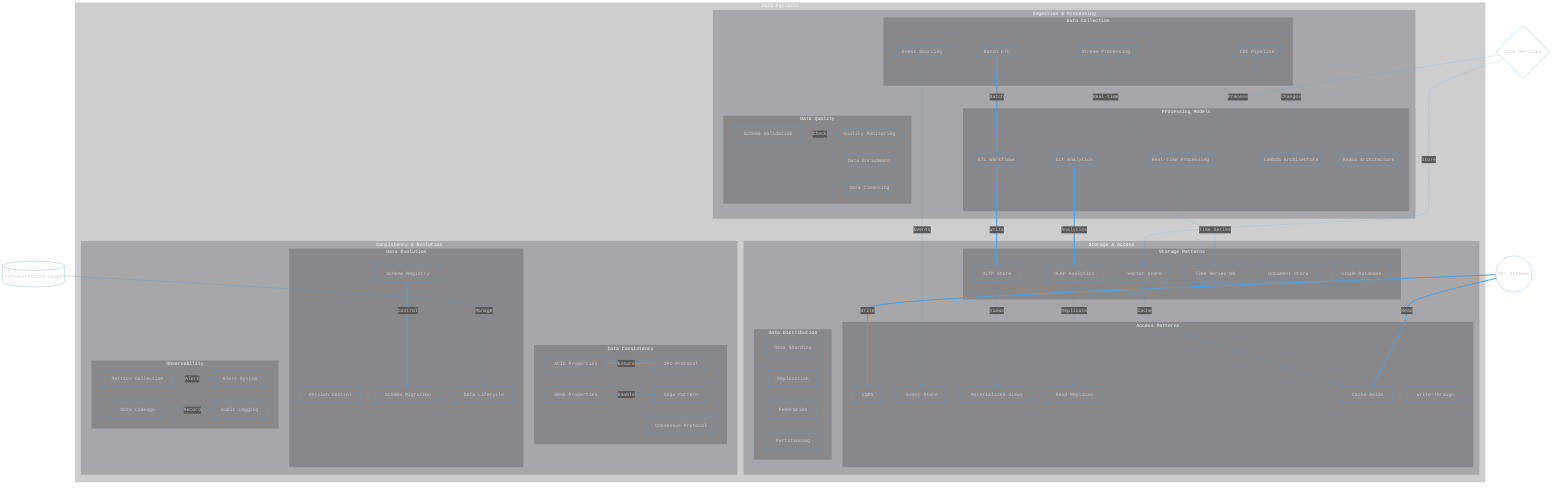 graph TD
    %% Initialize with theme matching core-services
    %%{
        init: {
            'theme': 'dark',
            'themeVariables': {
                'darkMode': true,
                'background': 'transparent',
                'primaryColor': '#1c1c2420',
                'secondaryColor': '#14141920',
                'tertiaryColor': '#25252520',
                'primaryTextColor': '#ffffff',
                'secondaryTextColor': '#e0e0e0',
                'tertiaryTextColor': '#cccccc',
                'lineColor': '#569cd6',
                'mainBkg': 'transparent',
                'nodeBorder': '#569cd6',
                'clusterBkg': 'rgba(10, 10, 15, 0.2)',
                'clusterBorder': '#ffffff22',
                'defaultLinkColor': '#569cd6',
                'fontFamily': 'PixelOperator, monospace',
                'fontSize': '16px'
            }
        }
    }%%

    %% External Ports with enhanced shapes
    Gateway((API Gateway))
    Core{Core Services}
    Storage[(Infrastructure Layer)]

    subgraph "Data Patterns"
        direction LR
        
        subgraph "Ingestion & Processing"
            direction TB
            
            subgraph "Data Collection"
                BatchIngestion[/Batch ETL/]
                StreamIngestion[/Stream Processing/]
                EventIngestion[/Event Sourcing/]
                ChangeDataCapture[/CDC Pipeline/]
            end

            subgraph "Processing Models"
                ETL[[ETL Workflows]]
                ELT[[ELT Analytics]]
                Streaming[[Real-time Processing]]
                Lambda[[Lambda Architecture]]
                Kappa[[Kappa Architecture]]
            end

            subgraph "Data Quality"
                Validation{{Schema Validation}}
                Enrichment{{Data Enrichment}}
                Cleansing{{Data Cleansing}}
                Monitoring{{Quality Monitoring}}
            end
        end

        subgraph "Storage & Access"
            direction TB
            
            subgraph "Storage Patterns"
                OLTP[OLTP Store]
                OLAP[OLAP Analytics]
                Vector[Vector Store]
                TimeSeries[Time Series DB]
                Document[Document Store]
                Graph[Graph Database]
            end

            subgraph "Access Patterns"
                CQRS[CQRS]
                EventSourcing[Event Store]
                MaterializedView[Materialized Views]
                ReadReplica[Read Replicas]
                CacheAside[Cache-Aside]
                WriteThrough[Write-Through]
            end

            subgraph "Data Distribution"
                Sharding[Data Sharding]
                Replication[Replication]
                Federation[Federation]
                Partitioning[Partitioning]
            end
        end

        subgraph "Consistency & Evolution"
            direction TB
            
            subgraph "Data Consistency"
                ACID[ACID Properties]
                BASE[BASE Properties]
                Saga[Saga Pattern]
                TwoPhase[2PC Protocol]
                Consensus[Consensus Protocol]
            end

            subgraph "Data Evolution"
                SchemaRegistry[Schema Registry]
                VersionControl[Version Control]
                Migration[Schema Migration]
                Validation[Schema Validation]
                DataLifecycle[Data Lifecycle]
            end

            subgraph "Observability"
                Metrics[Metrics Collection]
                Tracing[Data Lineage]
                Logging[Audit Logging]
                Alerting[Alert System]
            end
        end
    end

    %% Enhanced Core Pattern Relationships with varied line styles
    Gateway ==>|"Write"| CQRS
    Gateway ==>|"Read"| CacheAside
    Core -.->|"Process"| Streaming
    Core -.->|"Store"| Vector
    Storage -->|"Manage"| DataLifecycle

    %% Pattern Interconnections with meaningful line styles
    BatchIngestion ==>|"Batch"| ETL
    StreamIngestion -.->|"Real-time"| Streaming
    EventIngestion -.->|"Events"| EventSourcing
    ChangeDataCapture -.->|"Changes"| Lambda

    %% Storage flows with thick arrows for critical paths
    ETL ==>|"Write"| OLTP
    ELT ==>|"Analytics"| OLAP
    Streaming -.->|"Time Series"| TimeSeries
    
    %% Access patterns with dotted lines for async operations
    OLTP -.->|"Views"| MaterializedView
    OLAP -.->|"Replicate"| ReadReplica
    Vector -.->|"Cache"| CacheAside
    
    %% Consistency flows with thick arrows for critical paths
    ACID ==>|"Ensure"| TwoPhase
    BASE -->|"Enable"| Saga
    SchemaRegistry ==>|"Control"| Migration

    %% Monitoring Connections with dotted lines for background operations
    Metrics -.->|"Alert"| Alerting
    Tracing -.->|"Record"| Logging
    Validation -.->|"Check"| Monitoring

    %% Basic class assignments
    class Gateway,Core,Storage gateway
    class DataOps,EventEngine,InferencePipeline,TrainingPipeline processor
    class StreamAnalytics,VectorOps,ModelMetrics service
    class StateManager,ModelRegistry,ExperimentMgr manager
    class LakeRouter,StreamRouter,CortexRouter,ForgeRouter router